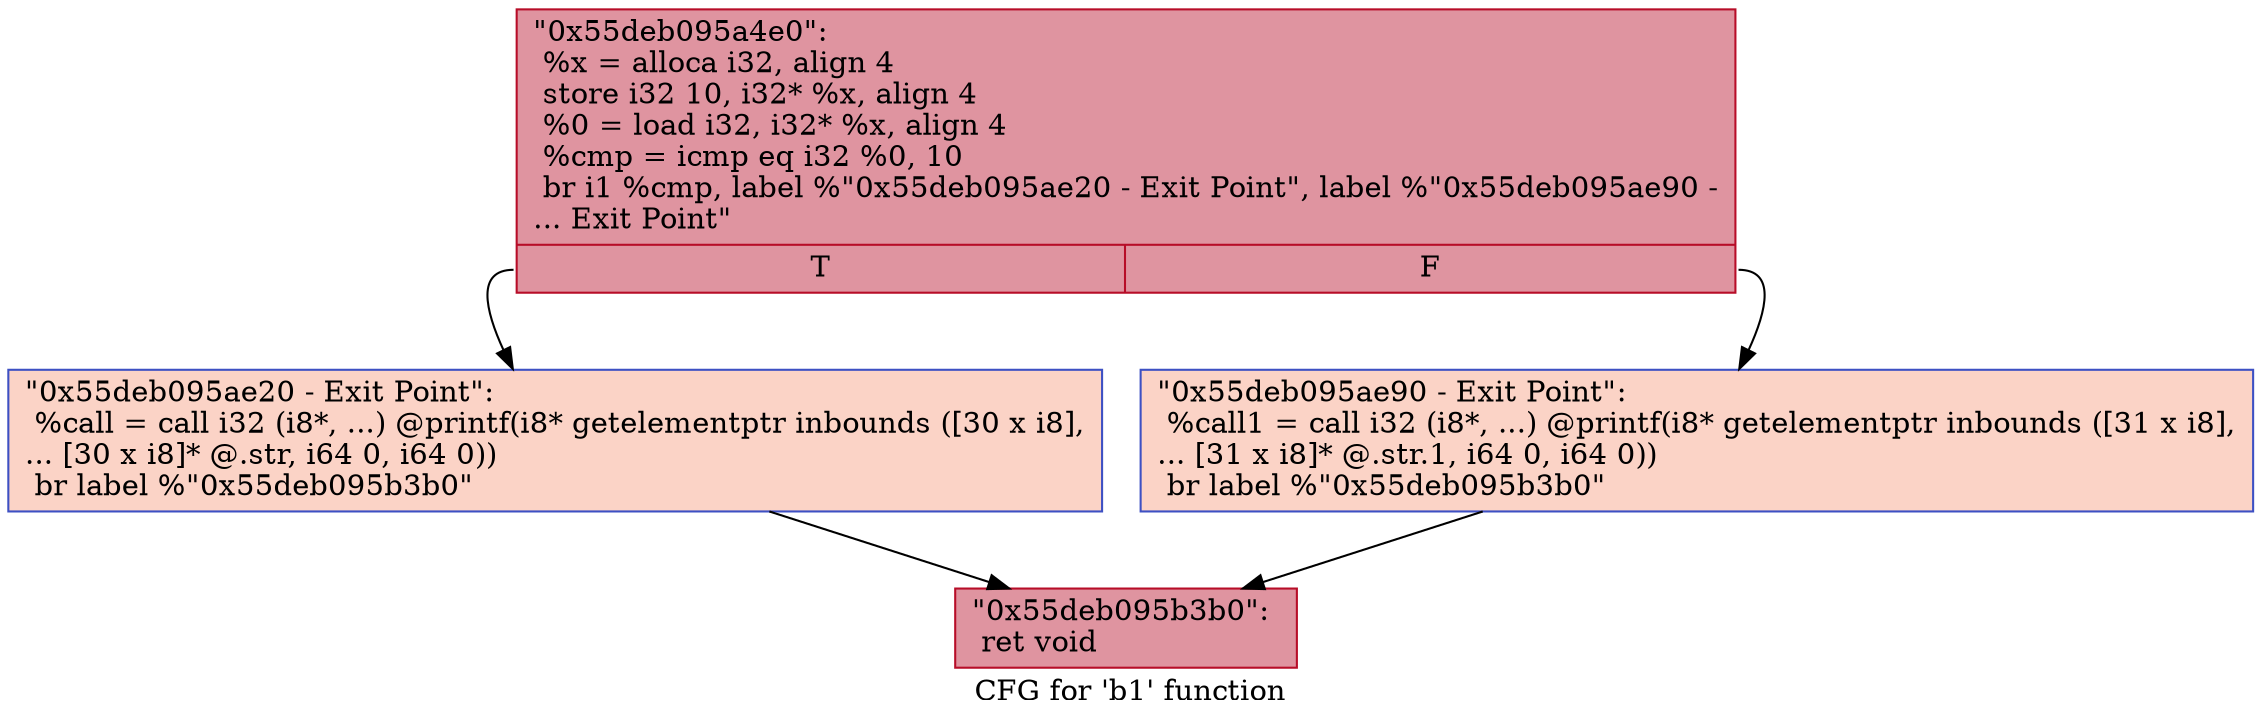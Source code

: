digraph "CFG for 'b1' function" {
	label="CFG for 'b1' function";

	Node0x55deb095a4e0 [shape=record,color="#b70d28ff", style=filled, fillcolor="#b70d2870",label="{\"0x55deb095a4e0\":\l  %x = alloca i32, align 4\l  store i32 10, i32* %x, align 4\l  %0 = load i32, i32* %x, align 4\l  %cmp = icmp eq i32 %0, 10\l  br i1 %cmp, label %\"0x55deb095ae20 - Exit Point\", label %\"0x55deb095ae90 -\l... Exit Point\"\l|{<s0>T|<s1>F}}"];
	Node0x55deb095a4e0:s0 -> Node0x55deb095ae20;
	Node0x55deb095a4e0:s1 -> Node0x55deb095ae90;
	Node0x55deb095ae20 [shape=record,color="#3d50c3ff", style=filled, fillcolor="#f59c7d70",label="{\"0x55deb095ae20 - Exit Point\":                    \l  %call = call i32 (i8*, ...) @printf(i8* getelementptr inbounds ([30 x i8],\l... [30 x i8]* @.str, i64 0, i64 0))\l  br label %\"0x55deb095b3b0\"\l}"];
	Node0x55deb095ae20 -> Node0x55deb095b3b0;
	Node0x55deb095ae90 [shape=record,color="#3d50c3ff", style=filled, fillcolor="#f59c7d70",label="{\"0x55deb095ae90 - Exit Point\":                    \l  %call1 = call i32 (i8*, ...) @printf(i8* getelementptr inbounds ([31 x i8],\l... [31 x i8]* @.str.1, i64 0, i64 0))\l  br label %\"0x55deb095b3b0\"\l}"];
	Node0x55deb095ae90 -> Node0x55deb095b3b0;
	Node0x55deb095b3b0 [shape=record,color="#b70d28ff", style=filled, fillcolor="#b70d2870",label="{\"0x55deb095b3b0\":                                 \l  ret void\l}"];
}
